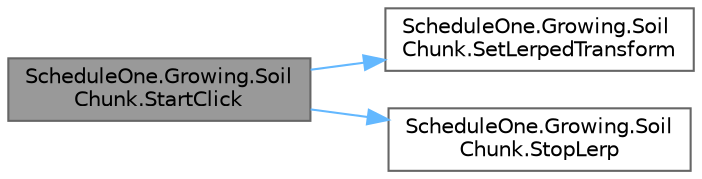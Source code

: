 digraph "ScheduleOne.Growing.SoilChunk.StartClick"
{
 // LATEX_PDF_SIZE
  bgcolor="transparent";
  edge [fontname=Helvetica,fontsize=10,labelfontname=Helvetica,labelfontsize=10];
  node [fontname=Helvetica,fontsize=10,shape=box,height=0.2,width=0.4];
  rankdir="LR";
  Node1 [id="Node000001",label="ScheduleOne.Growing.Soil\lChunk.StartClick",height=0.2,width=0.4,color="gray40", fillcolor="grey60", style="filled", fontcolor="black",tooltip=" "];
  Node1 -> Node2 [id="edge1_Node000001_Node000002",color="steelblue1",style="solid",tooltip=" "];
  Node2 [id="Node000002",label="ScheduleOne.Growing.Soil\lChunk.SetLerpedTransform",height=0.2,width=0.4,color="grey40", fillcolor="white", style="filled",URL="$class_schedule_one_1_1_growing_1_1_soil_chunk.html#a9cfdf0d32f882e4e5379b56c4387f752",tooltip=" "];
  Node1 -> Node3 [id="edge2_Node000001_Node000003",color="steelblue1",style="solid",tooltip=" "];
  Node3 [id="Node000003",label="ScheduleOne.Growing.Soil\lChunk.StopLerp",height=0.2,width=0.4,color="grey40", fillcolor="white", style="filled",URL="$class_schedule_one_1_1_growing_1_1_soil_chunk.html#a6aaee794f8e6d3409090c699fb19e01e",tooltip=" "];
}
